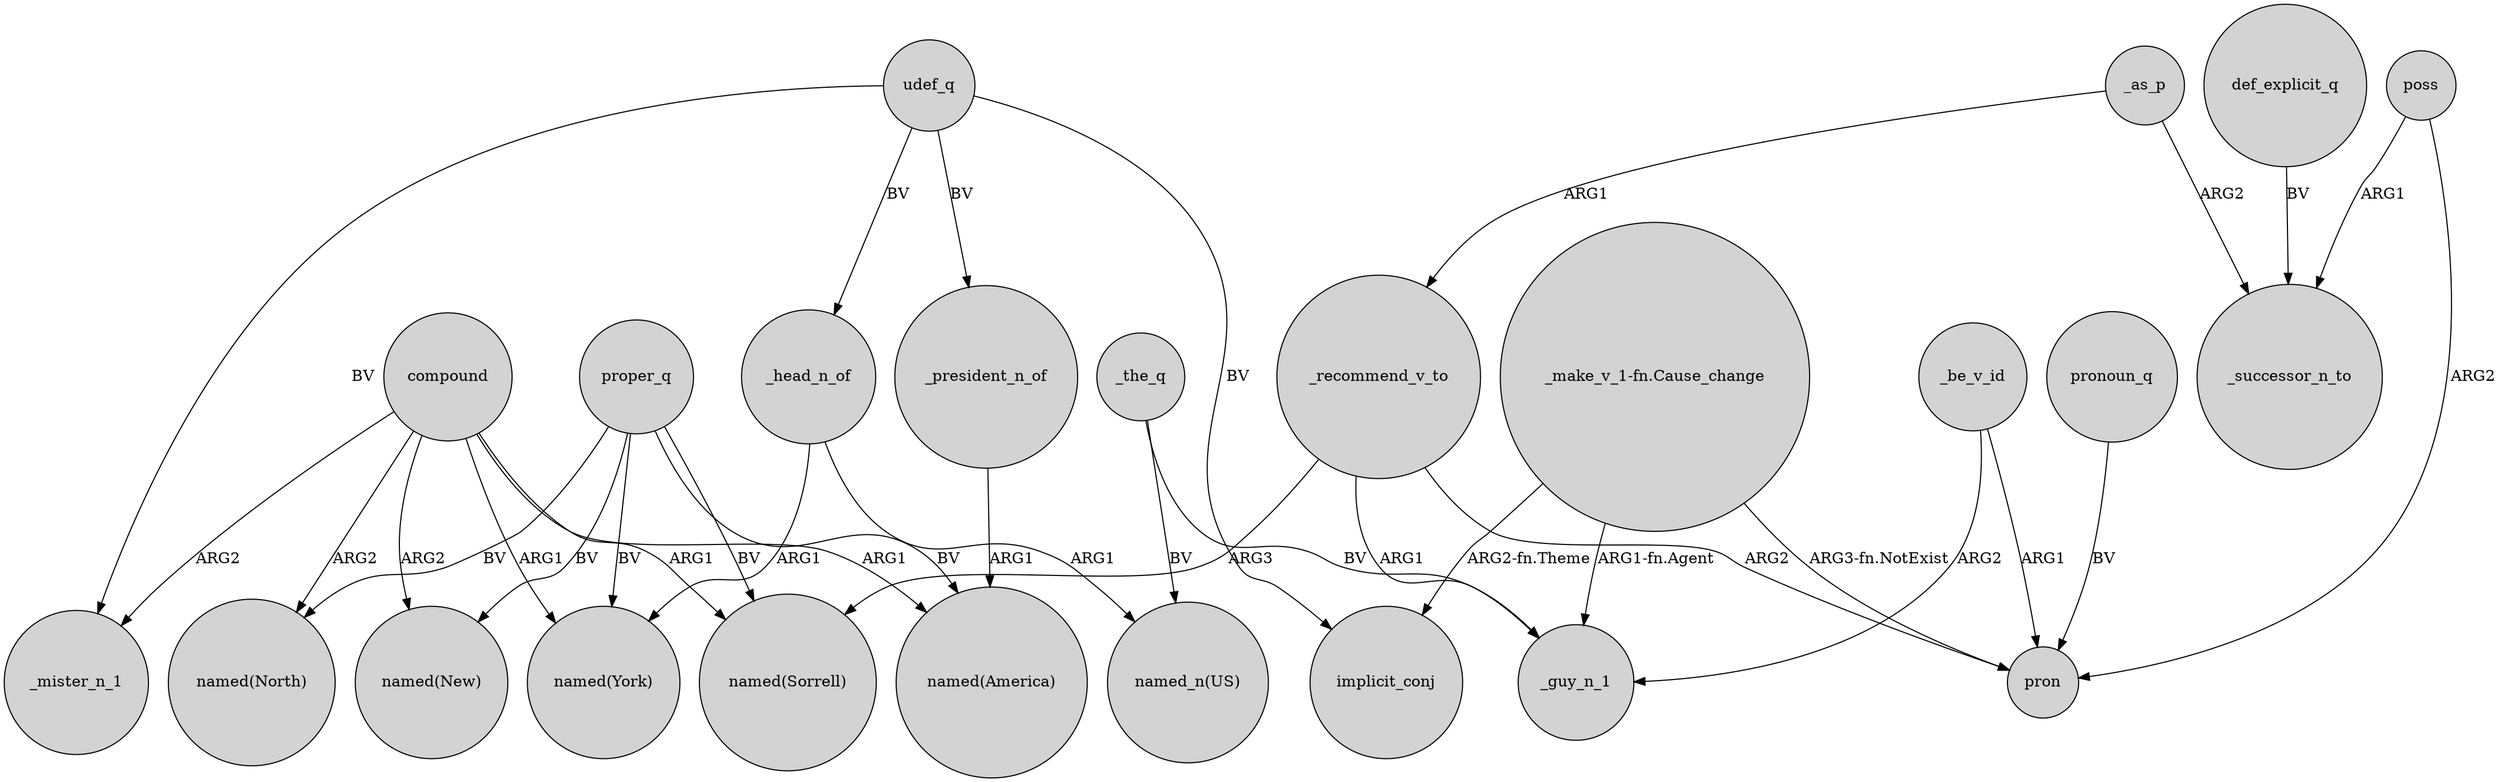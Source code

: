 digraph {
	node [shape=circle style=filled]
	compound -> "named(North)" [label=ARG2]
	compound -> "named(New)" [label=ARG2]
	proper_q -> "named(North)" [label=BV]
	poss -> pron [label=ARG2]
	_head_n_of -> "named(York)" [label=ARG1]
	proper_q -> "named(New)" [label=BV]
	poss -> _successor_n_to [label=ARG1]
	compound -> _mister_n_1 [label=ARG2]
	def_explicit_q -> _successor_n_to [label=BV]
	compound -> "named(America)" [label=ARG1]
	udef_q -> _mister_n_1 [label=BV]
	_as_p -> _recommend_v_to [label=ARG1]
	"_make_v_1-fn.Cause_change" -> _guy_n_1 [label="ARG1-fn.Agent"]
	udef_q -> implicit_conj [label=BV]
	proper_q -> "named(Sorrell)" [label=BV]
	_be_v_id -> pron [label=ARG1]
	_the_q -> "named_n(US)" [label=BV]
	_recommend_v_to -> _guy_n_1 [label=ARG1]
	pronoun_q -> pron [label=BV]
	compound -> "named(York)" [label=ARG1]
	"_make_v_1-fn.Cause_change" -> pron [label="ARG3-fn.NotExist"]
	udef_q -> _president_n_of [label=BV]
	_as_p -> _successor_n_to [label=ARG2]
	udef_q -> _head_n_of [label=BV]
	_be_v_id -> _guy_n_1 [label=ARG2]
	"_make_v_1-fn.Cause_change" -> implicit_conj [label="ARG2-fn.Theme"]
	compound -> "named(Sorrell)" [label=ARG1]
	_head_n_of -> "named_n(US)" [label=ARG1]
	_president_n_of -> "named(America)" [label=ARG1]
	_recommend_v_to -> pron [label=ARG2]
	proper_q -> "named(York)" [label=BV]
	_recommend_v_to -> "named(Sorrell)" [label=ARG3]
	_the_q -> _guy_n_1 [label=BV]
	proper_q -> "named(America)" [label=BV]
}
